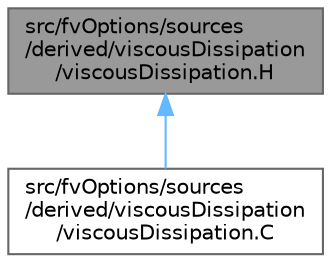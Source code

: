 digraph "src/fvOptions/sources/derived/viscousDissipation/viscousDissipation.H"
{
 // LATEX_PDF_SIZE
  bgcolor="transparent";
  edge [fontname=Helvetica,fontsize=10,labelfontname=Helvetica,labelfontsize=10];
  node [fontname=Helvetica,fontsize=10,shape=box,height=0.2,width=0.4];
  Node1 [id="Node000001",label="src/fvOptions/sources\l/derived/viscousDissipation\l/viscousDissipation.H",height=0.2,width=0.4,color="gray40", fillcolor="grey60", style="filled", fontcolor="black",tooltip=" "];
  Node1 -> Node2 [id="edge1_Node000001_Node000002",dir="back",color="steelblue1",style="solid",tooltip=" "];
  Node2 [id="Node000002",label="src/fvOptions/sources\l/derived/viscousDissipation\l/viscousDissipation.C",height=0.2,width=0.4,color="grey40", fillcolor="white", style="filled",URL="$viscousDissipation_8C.html",tooltip=" "];
}
